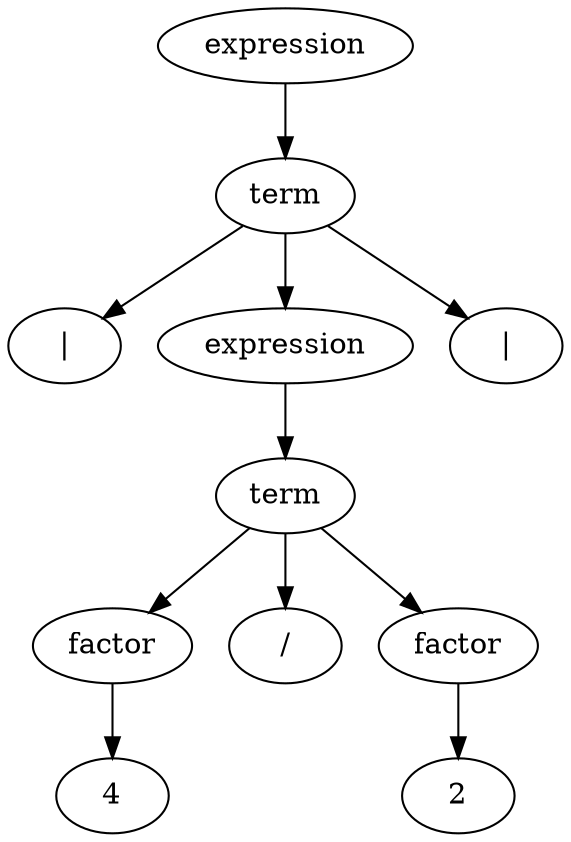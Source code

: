 // Árvore de Análise
digraph {
	1545678769184 [label=expression]
	1545678769296 [label=term]
	1545678769184 -> 1545678769296
	1545678919632 [label="|"]
	1545678769296 -> 1545678919632
	1545678768848 [label=expression]
	1545678769296 -> 1545678768848
	1545678768960 [label=term]
	1545678768848 -> 1545678768960
	1545678771088 [label=factor]
	1545678768960 -> 1545678771088
	1545678919376 [label=4]
	1545678771088 -> 1545678919376
	1545678917904 [label="/"]
	1545678768960 -> 1545678917904
	1545678771312 [label=factor]
	1545678768960 -> 1545678771312
	1545678919568 [label=2]
	1545678771312 -> 1545678919568
	1545678918160 [label="|"]
	1545678769296 -> 1545678918160
}
